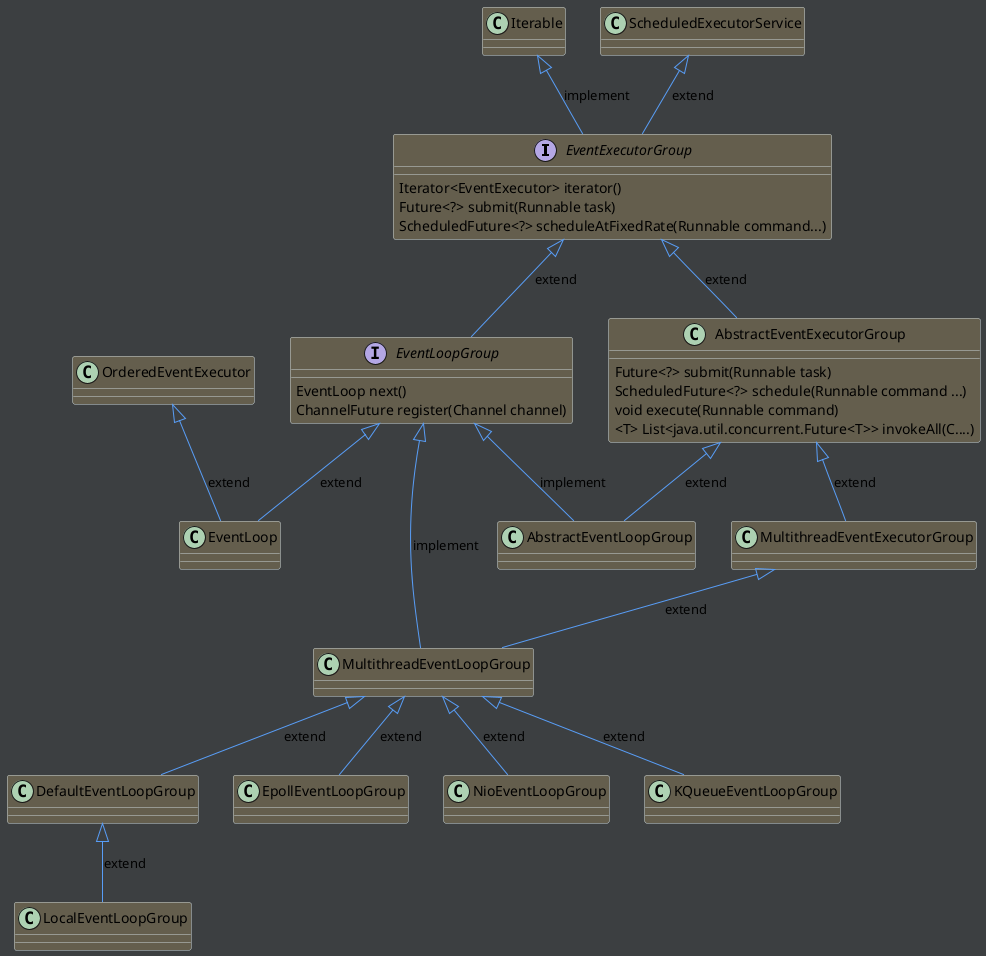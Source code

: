 @startuml

skinparam BackGroundColor #3c3f41

skinparam class {
    BorderColor #cbd5d6
    ArrowColor #589df6
    BackGroundColor #645e4d
}




interface EventExecutorGroup{
    Iterator<EventExecutor> iterator()
    Future<?> submit(Runnable task)
    ScheduledFuture<?> scheduleAtFixedRate(Runnable command...)
}


interface EventLoopGroup{
    EventLoop next()
    ChannelFuture register(Channel channel)
}

class AbstractEventExecutorGroup{
    Future<?> submit(Runnable task)
    ScheduledFuture<?> schedule(Runnable command ...)
    void execute(Runnable command)
    <T> List<java.util.concurrent.Future<T>> invokeAll(C....)
}

EventExecutorGroup -up-|> ScheduledExecutorService : extend

EventExecutorGroup -up-|> Iterable : implement

EventLoopGroup -up-|> EventExecutorGroup : extend

AbstractEventExecutorGroup -up-|> EventExecutorGroup : extend


AbstractEventLoopGroup -up-|> AbstractEventExecutorGroup : extend

AbstractEventLoopGroup -up-|> EventLoopGroup : implement


MultithreadEventLoopGroup -up-|> MultithreadEventExecutorGroup : extend

MultithreadEventLoopGroup -up-|> EventLoopGroup : implement

MultithreadEventExecutorGroup -up-|> AbstractEventExecutorGroup : extend

DefaultEventLoopGroup -up-|> MultithreadEventLoopGroup : extend

LocalEventLoopGroup -up-|> DefaultEventLoopGroup : extend


EpollEventLoopGroup -up-|> MultithreadEventLoopGroup : extend

NioEventLoopGroup -up-|> MultithreadEventLoopGroup : extend

KQueueEventLoopGroup -up-|> MultithreadEventLoopGroup : extend

EventLoop -up-|> OrderedEventExecutor : extend

EventLoop -up-|> EventLoopGroup : extend

@enduml